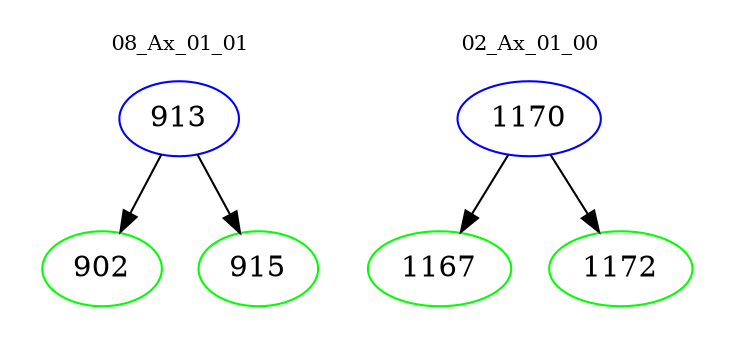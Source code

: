 digraph{
subgraph cluster_0 {
color = white
label = "08_Ax_01_01";
fontsize=10;
T0_913 [label="913", color="blue"]
T0_913 -> T0_902 [color="black"]
T0_902 [label="902", color="green"]
T0_913 -> T0_915 [color="black"]
T0_915 [label="915", color="green"]
}
subgraph cluster_1 {
color = white
label = "02_Ax_01_00";
fontsize=10;
T1_1170 [label="1170", color="blue"]
T1_1170 -> T1_1167 [color="black"]
T1_1167 [label="1167", color="green"]
T1_1170 -> T1_1172 [color="black"]
T1_1172 [label="1172", color="green"]
}
}
